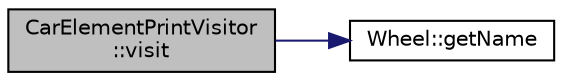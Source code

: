 digraph "CarElementPrintVisitor::visit"
{
  edge [fontname="Helvetica",fontsize="10",labelfontname="Helvetica",labelfontsize="10"];
  node [fontname="Helvetica",fontsize="10",shape=record];
  rankdir="LR";
  Node1 [label="CarElementPrintVisitor\l::visit",height=0.2,width=0.4,color="black", fillcolor="grey75", style="filled", fontcolor="black"];
  Node1 -> Node2 [color="midnightblue",fontsize="10",style="solid",fontname="Helvetica"];
  Node2 [label="Wheel::getName",height=0.2,width=0.4,color="black", fillcolor="white", style="filled",URL="$classWheel.html#ad0ed291d1ec488ffcba12e28cb707c38"];
}
